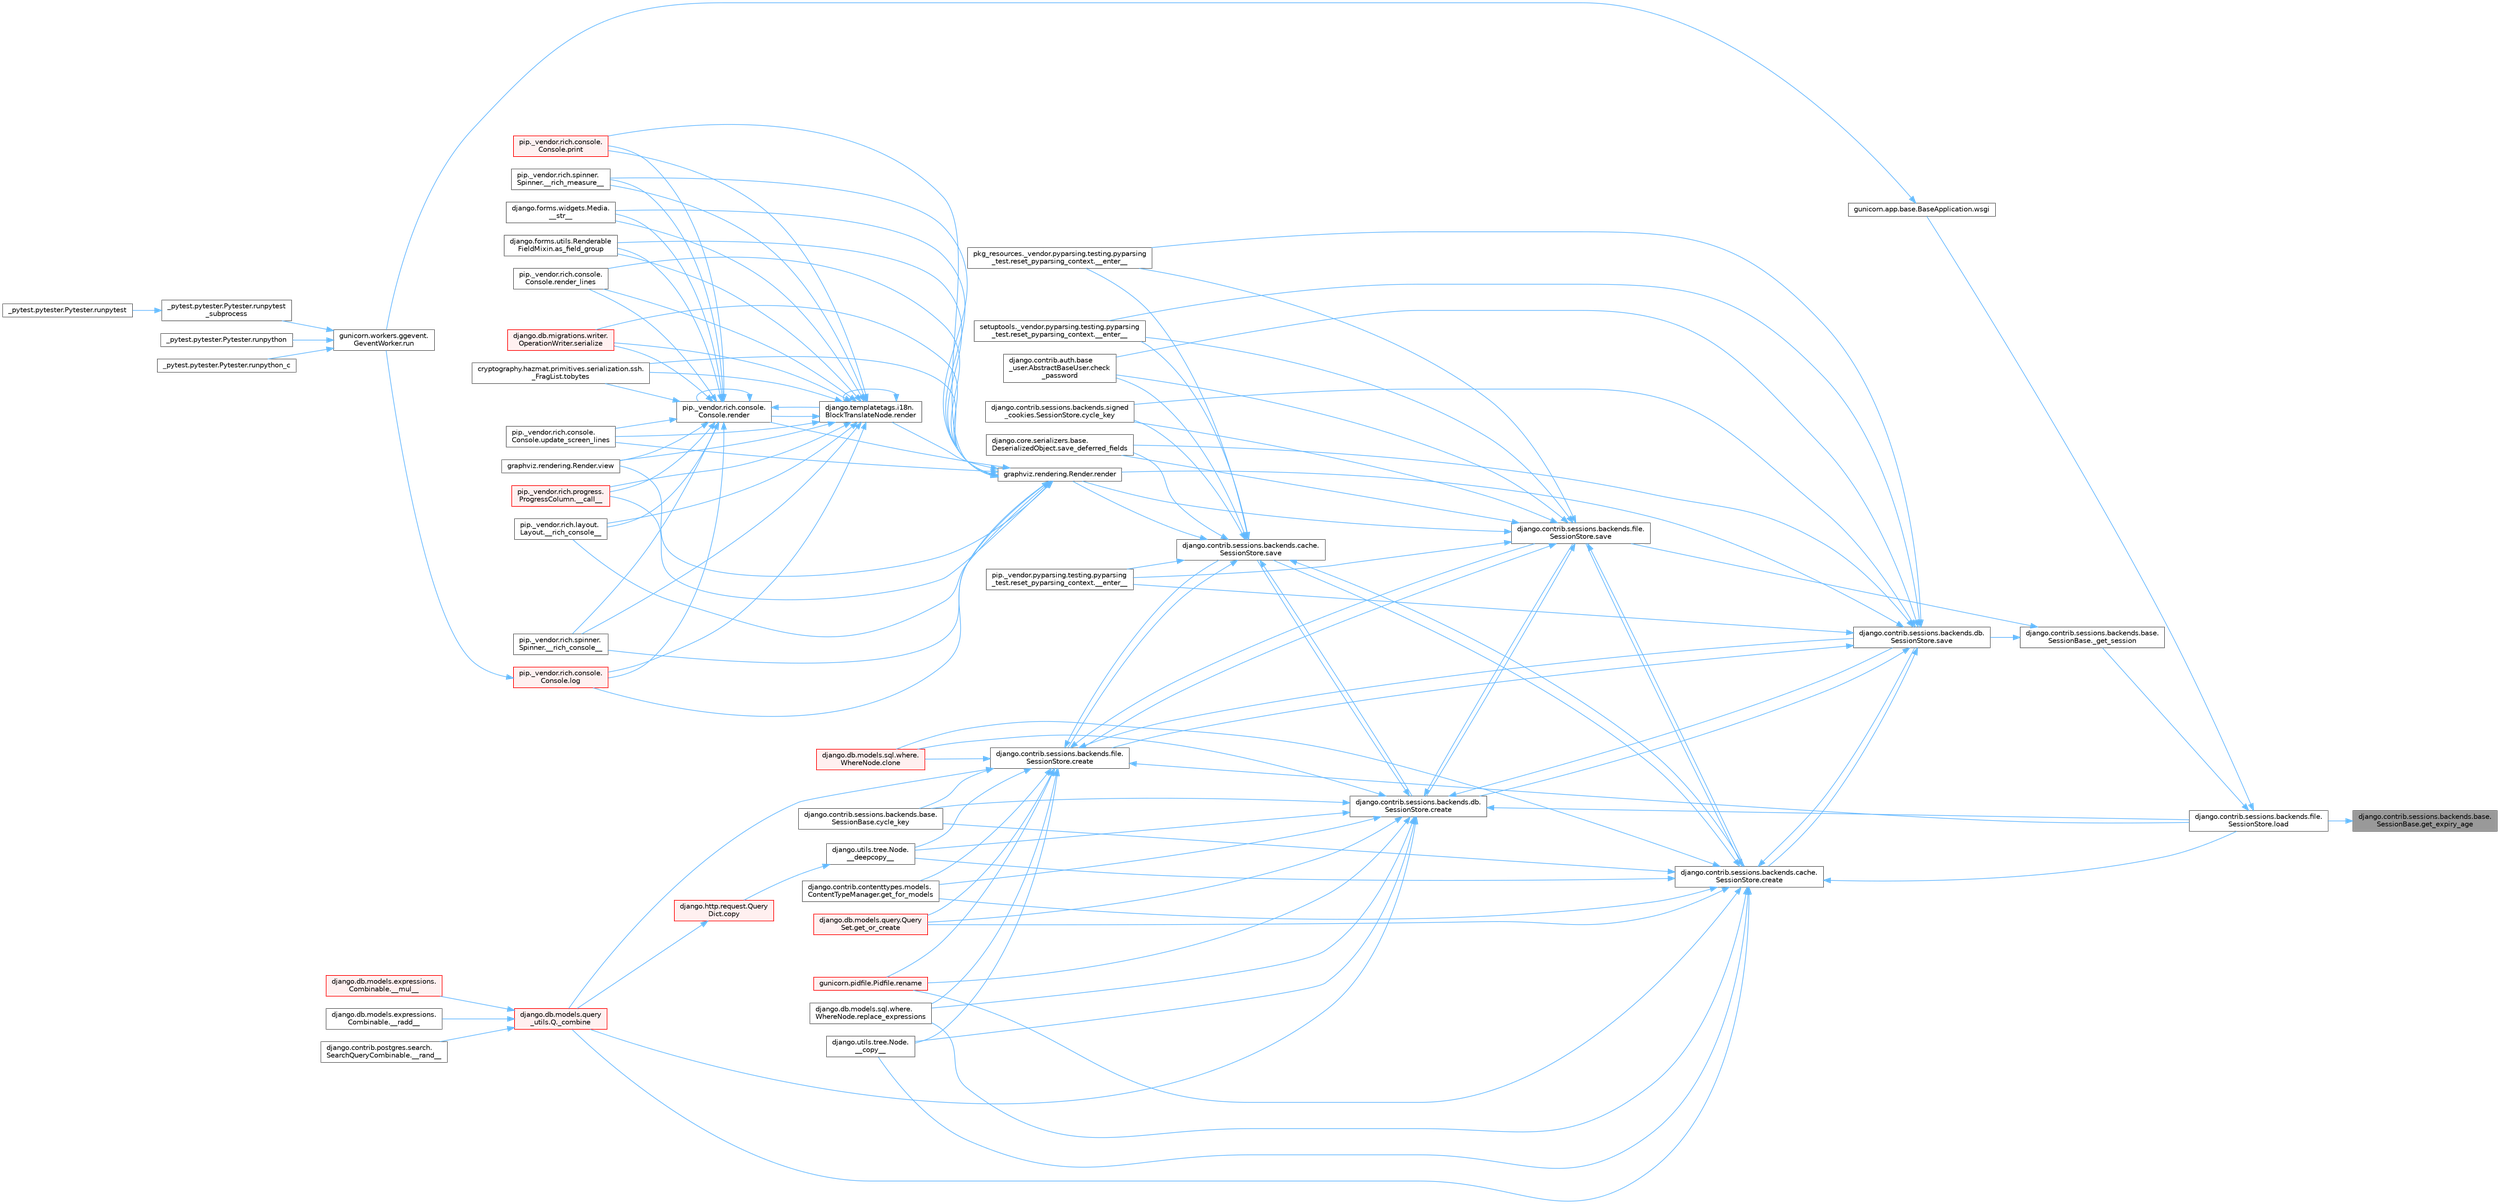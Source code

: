 digraph "django.contrib.sessions.backends.base.SessionBase.get_expiry_age"
{
 // LATEX_PDF_SIZE
  bgcolor="transparent";
  edge [fontname=Helvetica,fontsize=10,labelfontname=Helvetica,labelfontsize=10];
  node [fontname=Helvetica,fontsize=10,shape=box,height=0.2,width=0.4];
  rankdir="RL";
  Node1 [id="Node000001",label="django.contrib.sessions.backends.base.\lSessionBase.get_expiry_age",height=0.2,width=0.4,color="gray40", fillcolor="grey60", style="filled", fontcolor="black",tooltip=" "];
  Node1 -> Node2 [id="edge1_Node000001_Node000002",dir="back",color="steelblue1",style="solid",tooltip=" "];
  Node2 [id="Node000002",label="django.contrib.sessions.backends.file.\lSessionStore.load",height=0.2,width=0.4,color="grey40", fillcolor="white", style="filled",URL="$classdjango_1_1contrib_1_1sessions_1_1backends_1_1file_1_1_session_store.html#a408fa63512306fbaa7bbb62742f0295f",tooltip=" "];
  Node2 -> Node3 [id="edge2_Node000002_Node000003",dir="back",color="steelblue1",style="solid",tooltip=" "];
  Node3 [id="Node000003",label="django.contrib.sessions.backends.base.\lSessionBase._get_session",height=0.2,width=0.4,color="grey40", fillcolor="white", style="filled",URL="$classdjango_1_1contrib_1_1sessions_1_1backends_1_1base_1_1_session_base.html#a3ca0af594cbb5d34f3d4f76c8f90bf4f",tooltip=" "];
  Node3 -> Node4 [id="edge3_Node000003_Node000004",dir="back",color="steelblue1",style="solid",tooltip=" "];
  Node4 [id="Node000004",label="django.contrib.sessions.backends.db.\lSessionStore.save",height=0.2,width=0.4,color="grey40", fillcolor="white", style="filled",URL="$classdjango_1_1contrib_1_1sessions_1_1backends_1_1db_1_1_session_store.html#a68a6b4f159bd3dc969ec80b34c1622af",tooltip=" "];
  Node4 -> Node5 [id="edge4_Node000004_Node000005",dir="back",color="steelblue1",style="solid",tooltip=" "];
  Node5 [id="Node000005",label="pip._vendor.pyparsing.testing.pyparsing\l_test.reset_pyparsing_context.__enter__",height=0.2,width=0.4,color="grey40", fillcolor="white", style="filled",URL="$classpip_1_1__vendor_1_1pyparsing_1_1testing_1_1pyparsing__test_1_1reset__pyparsing__context.html#a3d39d97a0d95a9b46c987e6dff52b7c0",tooltip=" "];
  Node4 -> Node6 [id="edge5_Node000004_Node000006",dir="back",color="steelblue1",style="solid",tooltip=" "];
  Node6 [id="Node000006",label="pkg_resources._vendor.pyparsing.testing.pyparsing\l_test.reset_pyparsing_context.__enter__",height=0.2,width=0.4,color="grey40", fillcolor="white", style="filled",URL="$classpkg__resources_1_1__vendor_1_1pyparsing_1_1testing_1_1pyparsing__test_1_1reset__pyparsing__context.html#a8d8360c033ccc7296fb9323a07cdeb25",tooltip=" "];
  Node4 -> Node7 [id="edge6_Node000004_Node000007",dir="back",color="steelblue1",style="solid",tooltip=" "];
  Node7 [id="Node000007",label="setuptools._vendor.pyparsing.testing.pyparsing\l_test.reset_pyparsing_context.__enter__",height=0.2,width=0.4,color="grey40", fillcolor="white", style="filled",URL="$classsetuptools_1_1__vendor_1_1pyparsing_1_1testing_1_1pyparsing__test_1_1reset__pyparsing__context.html#a436e2ea8355c86505c8cfdae81714c7c",tooltip=" "];
  Node4 -> Node8 [id="edge7_Node000004_Node000008",dir="back",color="steelblue1",style="solid",tooltip=" "];
  Node8 [id="Node000008",label="django.contrib.auth.base\l_user.AbstractBaseUser.check\l_password",height=0.2,width=0.4,color="grey40", fillcolor="white", style="filled",URL="$classdjango_1_1contrib_1_1auth_1_1base__user_1_1_abstract_base_user.html#aaa9bb7fa5353bc1917dbd7f87b63321a",tooltip=" "];
  Node4 -> Node9 [id="edge8_Node000004_Node000009",dir="back",color="steelblue1",style="solid",tooltip=" "];
  Node9 [id="Node000009",label="django.contrib.sessions.backends.cache.\lSessionStore.create",height=0.2,width=0.4,color="grey40", fillcolor="white", style="filled",URL="$classdjango_1_1contrib_1_1sessions_1_1backends_1_1cache_1_1_session_store.html#a38c9efbdb5115fd1820ae198b767c39c",tooltip=" "];
  Node9 -> Node10 [id="edge9_Node000009_Node000010",dir="back",color="steelblue1",style="solid",tooltip=" "];
  Node10 [id="Node000010",label="django.utils.tree.Node.\l__copy__",height=0.2,width=0.4,color="grey40", fillcolor="white", style="filled",URL="$classdjango_1_1utils_1_1tree_1_1_node.html#abae878f6b4500b8b241c23d8fac46e63",tooltip=" "];
  Node9 -> Node11 [id="edge10_Node000009_Node000011",dir="back",color="steelblue1",style="solid",tooltip=" "];
  Node11 [id="Node000011",label="django.utils.tree.Node.\l__deepcopy__",height=0.2,width=0.4,color="grey40", fillcolor="white", style="filled",URL="$classdjango_1_1utils_1_1tree_1_1_node.html#a38840c46ded3963808edbeec90765d6b",tooltip=" "];
  Node11 -> Node12 [id="edge11_Node000011_Node000012",dir="back",color="steelblue1",style="solid",tooltip=" "];
  Node12 [id="Node000012",label="django.http.request.Query\lDict.copy",height=0.2,width=0.4,color="red", fillcolor="#FFF0F0", style="filled",URL="$classdjango_1_1http_1_1request_1_1_query_dict.html#ada9e4956e62868c5587b9ffde7b358b5",tooltip=" "];
  Node12 -> Node154 [id="edge12_Node000012_Node000154",dir="back",color="steelblue1",style="solid",tooltip=" "];
  Node154 [id="Node000154",label="django.db.models.query\l_utils.Q._combine",height=0.2,width=0.4,color="red", fillcolor="#FFF0F0", style="filled",URL="$classdjango_1_1db_1_1models_1_1query__utils_1_1_q.html#ade621b98231b73615e1aa3a726560c55",tooltip=" "];
  Node154 -> Node155 [id="edge13_Node000154_Node000155",dir="back",color="steelblue1",style="solid",tooltip=" "];
  Node155 [id="Node000155",label="django.db.models.expressions.\lCombinable.__mul__",height=0.2,width=0.4,color="red", fillcolor="#FFF0F0", style="filled",URL="$classdjango_1_1db_1_1models_1_1expressions_1_1_combinable.html#a18670e03ec4b2fc0eafb0782602b72ec",tooltip=" "];
  Node154 -> Node159 [id="edge14_Node000154_Node000159",dir="back",color="steelblue1",style="solid",tooltip=" "];
  Node159 [id="Node000159",label="django.db.models.expressions.\lCombinable.__radd__",height=0.2,width=0.4,color="grey40", fillcolor="white", style="filled",URL="$classdjango_1_1db_1_1models_1_1expressions_1_1_combinable.html#a4872efab02abfbe2d20977469210ce25",tooltip=" "];
  Node154 -> Node160 [id="edge15_Node000154_Node000160",dir="back",color="steelblue1",style="solid",tooltip=" "];
  Node160 [id="Node000160",label="django.contrib.postgres.search.\lSearchQueryCombinable.__rand__",height=0.2,width=0.4,color="grey40", fillcolor="white", style="filled",URL="$classdjango_1_1contrib_1_1postgres_1_1search_1_1_search_query_combinable.html#a3d51899b7ac9564232b005aa65bec114",tooltip=" "];
  Node9 -> Node154 [id="edge16_Node000009_Node000154",dir="back",color="steelblue1",style="solid",tooltip=" "];
  Node9 -> Node393 [id="edge17_Node000009_Node000393",dir="back",color="steelblue1",style="solid",tooltip=" "];
  Node393 [id="Node000393",label="django.db.models.sql.where.\lWhereNode.clone",height=0.2,width=0.4,color="red", fillcolor="#FFF0F0", style="filled",URL="$classdjango_1_1db_1_1models_1_1sql_1_1where_1_1_where_node.html#a0faff63950b774ce4ad391ea1f6b6d2c",tooltip=" "];
  Node9 -> Node32 [id="edge18_Node000009_Node000032",dir="back",color="steelblue1",style="solid",tooltip=" "];
  Node32 [id="Node000032",label="django.contrib.sessions.backends.base.\lSessionBase.cycle_key",height=0.2,width=0.4,color="grey40", fillcolor="white", style="filled",URL="$classdjango_1_1contrib_1_1sessions_1_1backends_1_1base_1_1_session_base.html#a6955e9bebe4e5b7d463bccfcf9181016",tooltip=" "];
  Node9 -> Node518 [id="edge19_Node000009_Node000518",dir="back",color="steelblue1",style="solid",tooltip=" "];
  Node518 [id="Node000518",label="django.contrib.contenttypes.models.\lContentTypeManager.get_for_models",height=0.2,width=0.4,color="grey40", fillcolor="white", style="filled",URL="$classdjango_1_1contrib_1_1contenttypes_1_1models_1_1_content_type_manager.html#a541a2e215680799739b6f8c1b19ddda4",tooltip=" "];
  Node9 -> Node519 [id="edge20_Node000009_Node000519",dir="back",color="steelblue1",style="solid",tooltip=" "];
  Node519 [id="Node000519",label="django.db.models.query.Query\lSet.get_or_create",height=0.2,width=0.4,color="red", fillcolor="#FFF0F0", style="filled",URL="$classdjango_1_1db_1_1models_1_1query_1_1_query_set.html#a0f727927ec4d1b9f3087b831cc911c59",tooltip=" "];
  Node9 -> Node2 [id="edge21_Node000009_Node000002",dir="back",color="steelblue1",style="solid",tooltip=" "];
  Node9 -> Node521 [id="edge22_Node000009_Node000521",dir="back",color="steelblue1",style="solid",tooltip=" "];
  Node521 [id="Node000521",label="gunicorn.pidfile.Pidfile.rename",height=0.2,width=0.4,color="red", fillcolor="#FFF0F0", style="filled",URL="$classgunicorn_1_1pidfile_1_1_pidfile.html#af03623bf56b92f594700ba5e5f25bc76",tooltip=" "];
  Node9 -> Node523 [id="edge23_Node000009_Node000523",dir="back",color="steelblue1",style="solid",tooltip=" "];
  Node523 [id="Node000523",label="django.db.models.sql.where.\lWhereNode.replace_expressions",height=0.2,width=0.4,color="grey40", fillcolor="white", style="filled",URL="$classdjango_1_1db_1_1models_1_1sql_1_1where_1_1_where_node.html#a1cc3580a7f4a51605b52ae4a9653b3ac",tooltip=" "];
  Node9 -> Node524 [id="edge24_Node000009_Node000524",dir="back",color="steelblue1",style="solid",tooltip=" "];
  Node524 [id="Node000524",label="django.contrib.sessions.backends.cache.\lSessionStore.save",height=0.2,width=0.4,color="grey40", fillcolor="white", style="filled",URL="$classdjango_1_1contrib_1_1sessions_1_1backends_1_1cache_1_1_session_store.html#a67e81d959c24e3a84b1e755a9a861c53",tooltip=" "];
  Node524 -> Node5 [id="edge25_Node000524_Node000005",dir="back",color="steelblue1",style="solid",tooltip=" "];
  Node524 -> Node6 [id="edge26_Node000524_Node000006",dir="back",color="steelblue1",style="solid",tooltip=" "];
  Node524 -> Node7 [id="edge27_Node000524_Node000007",dir="back",color="steelblue1",style="solid",tooltip=" "];
  Node524 -> Node8 [id="edge28_Node000524_Node000008",dir="back",color="steelblue1",style="solid",tooltip=" "];
  Node524 -> Node9 [id="edge29_Node000524_Node000009",dir="back",color="steelblue1",style="solid",tooltip=" "];
  Node524 -> Node392 [id="edge30_Node000524_Node000392",dir="back",color="steelblue1",style="solid",tooltip=" "];
  Node392 [id="Node000392",label="django.contrib.sessions.backends.db.\lSessionStore.create",height=0.2,width=0.4,color="grey40", fillcolor="white", style="filled",URL="$classdjango_1_1contrib_1_1sessions_1_1backends_1_1db_1_1_session_store.html#a4a98c0168c61e75be58e279660aa6ce4",tooltip=" "];
  Node392 -> Node10 [id="edge31_Node000392_Node000010",dir="back",color="steelblue1",style="solid",tooltip=" "];
  Node392 -> Node11 [id="edge32_Node000392_Node000011",dir="back",color="steelblue1",style="solid",tooltip=" "];
  Node392 -> Node154 [id="edge33_Node000392_Node000154",dir="back",color="steelblue1",style="solid",tooltip=" "];
  Node392 -> Node393 [id="edge34_Node000392_Node000393",dir="back",color="steelblue1",style="solid",tooltip=" "];
  Node392 -> Node32 [id="edge35_Node000392_Node000032",dir="back",color="steelblue1",style="solid",tooltip=" "];
  Node392 -> Node518 [id="edge36_Node000392_Node000518",dir="back",color="steelblue1",style="solid",tooltip=" "];
  Node392 -> Node519 [id="edge37_Node000392_Node000519",dir="back",color="steelblue1",style="solid",tooltip=" "];
  Node392 -> Node2 [id="edge38_Node000392_Node000002",dir="back",color="steelblue1",style="solid",tooltip=" "];
  Node392 -> Node521 [id="edge39_Node000392_Node000521",dir="back",color="steelblue1",style="solid",tooltip=" "];
  Node392 -> Node523 [id="edge40_Node000392_Node000523",dir="back",color="steelblue1",style="solid",tooltip=" "];
  Node392 -> Node524 [id="edge41_Node000392_Node000524",dir="back",color="steelblue1",style="solid",tooltip=" "];
  Node392 -> Node4 [id="edge42_Node000392_Node000004",dir="back",color="steelblue1",style="solid",tooltip=" "];
  Node392 -> Node1116 [id="edge43_Node000392_Node001116",dir="back",color="steelblue1",style="solid",tooltip=" "];
  Node1116 [id="Node001116",label="django.contrib.sessions.backends.file.\lSessionStore.save",height=0.2,width=0.4,color="grey40", fillcolor="white", style="filled",URL="$classdjango_1_1contrib_1_1sessions_1_1backends_1_1file_1_1_session_store.html#af170f9c112376eb1627509287bf9620f",tooltip=" "];
  Node1116 -> Node5 [id="edge44_Node001116_Node000005",dir="back",color="steelblue1",style="solid",tooltip=" "];
  Node1116 -> Node6 [id="edge45_Node001116_Node000006",dir="back",color="steelblue1",style="solid",tooltip=" "];
  Node1116 -> Node7 [id="edge46_Node001116_Node000007",dir="back",color="steelblue1",style="solid",tooltip=" "];
  Node1116 -> Node8 [id="edge47_Node001116_Node000008",dir="back",color="steelblue1",style="solid",tooltip=" "];
  Node1116 -> Node9 [id="edge48_Node001116_Node000009",dir="back",color="steelblue1",style="solid",tooltip=" "];
  Node1116 -> Node392 [id="edge49_Node001116_Node000392",dir="back",color="steelblue1",style="solid",tooltip=" "];
  Node1116 -> Node517 [id="edge50_Node001116_Node000517",dir="back",color="steelblue1",style="solid",tooltip=" "];
  Node517 [id="Node000517",label="django.contrib.sessions.backends.file.\lSessionStore.create",height=0.2,width=0.4,color="grey40", fillcolor="white", style="filled",URL="$classdjango_1_1contrib_1_1sessions_1_1backends_1_1file_1_1_session_store.html#a6624db6a37dfff490f837047e0a60dda",tooltip=" "];
  Node517 -> Node10 [id="edge51_Node000517_Node000010",dir="back",color="steelblue1",style="solid",tooltip=" "];
  Node517 -> Node11 [id="edge52_Node000517_Node000011",dir="back",color="steelblue1",style="solid",tooltip=" "];
  Node517 -> Node154 [id="edge53_Node000517_Node000154",dir="back",color="steelblue1",style="solid",tooltip=" "];
  Node517 -> Node393 [id="edge54_Node000517_Node000393",dir="back",color="steelblue1",style="solid",tooltip=" "];
  Node517 -> Node32 [id="edge55_Node000517_Node000032",dir="back",color="steelblue1",style="solid",tooltip=" "];
  Node517 -> Node518 [id="edge56_Node000517_Node000518",dir="back",color="steelblue1",style="solid",tooltip=" "];
  Node517 -> Node519 [id="edge57_Node000517_Node000519",dir="back",color="steelblue1",style="solid",tooltip=" "];
  Node517 -> Node2 [id="edge58_Node000517_Node000002",dir="back",color="steelblue1",style="solid",tooltip=" "];
  Node517 -> Node521 [id="edge59_Node000517_Node000521",dir="back",color="steelblue1",style="solid",tooltip=" "];
  Node517 -> Node523 [id="edge60_Node000517_Node000523",dir="back",color="steelblue1",style="solid",tooltip=" "];
  Node517 -> Node524 [id="edge61_Node000517_Node000524",dir="back",color="steelblue1",style="solid",tooltip=" "];
  Node517 -> Node4 [id="edge62_Node000517_Node000004",dir="back",color="steelblue1",style="solid",tooltip=" "];
  Node517 -> Node1116 [id="edge63_Node000517_Node001116",dir="back",color="steelblue1",style="solid",tooltip=" "];
  Node1116 -> Node525 [id="edge64_Node001116_Node000525",dir="back",color="steelblue1",style="solid",tooltip=" "];
  Node525 [id="Node000525",label="django.contrib.sessions.backends.signed\l_cookies.SessionStore.cycle_key",height=0.2,width=0.4,color="grey40", fillcolor="white", style="filled",URL="$classdjango_1_1contrib_1_1sessions_1_1backends_1_1signed__cookies_1_1_session_store.html#abf8e71313b847459c30f19e691c25a93",tooltip=" "];
  Node1116 -> Node526 [id="edge65_Node001116_Node000526",dir="back",color="steelblue1",style="solid",tooltip=" "];
  Node526 [id="Node000526",label="graphviz.rendering.Render.render",height=0.2,width=0.4,color="grey40", fillcolor="white", style="filled",URL="$classgraphviz_1_1rendering_1_1_render.html#a0249d6538d64a6b59b1bed64d4636456",tooltip=" "];
  Node526 -> Node407 [id="edge66_Node000526_Node000407",dir="back",color="steelblue1",style="solid",tooltip=" "];
  Node407 [id="Node000407",label="pip._vendor.rich.progress.\lProgressColumn.__call__",height=0.2,width=0.4,color="red", fillcolor="#FFF0F0", style="filled",URL="$classpip_1_1__vendor_1_1rich_1_1progress_1_1_progress_column.html#ae0c399be74222f949edb0fa5324cf6ea",tooltip=" "];
  Node526 -> Node408 [id="edge67_Node000526_Node000408",dir="back",color="steelblue1",style="solid",tooltip=" "];
  Node408 [id="Node000408",label="pip._vendor.rich.layout.\lLayout.__rich_console__",height=0.2,width=0.4,color="grey40", fillcolor="white", style="filled",URL="$classpip_1_1__vendor_1_1rich_1_1layout_1_1_layout.html#ac39cb3d17d2b0324ee1b0dada41a3ebd",tooltip=" "];
  Node526 -> Node409 [id="edge68_Node000526_Node000409",dir="back",color="steelblue1",style="solid",tooltip=" "];
  Node409 [id="Node000409",label="pip._vendor.rich.spinner.\lSpinner.__rich_console__",height=0.2,width=0.4,color="grey40", fillcolor="white", style="filled",URL="$classpip_1_1__vendor_1_1rich_1_1spinner_1_1_spinner.html#a6883d8dced19ac48d4dfc74f776357fd",tooltip=" "];
  Node526 -> Node410 [id="edge69_Node000526_Node000410",dir="back",color="steelblue1",style="solid",tooltip=" "];
  Node410 [id="Node000410",label="pip._vendor.rich.spinner.\lSpinner.__rich_measure__",height=0.2,width=0.4,color="grey40", fillcolor="white", style="filled",URL="$classpip_1_1__vendor_1_1rich_1_1spinner_1_1_spinner.html#a89745682c823c44a31bae8e8d07869f5",tooltip=" "];
  Node526 -> Node411 [id="edge70_Node000526_Node000411",dir="back",color="steelblue1",style="solid",tooltip=" "];
  Node411 [id="Node000411",label="django.forms.widgets.Media.\l__str__",height=0.2,width=0.4,color="grey40", fillcolor="white", style="filled",URL="$classdjango_1_1forms_1_1widgets_1_1_media.html#ae1651710548a7d9f14f036d035012d21",tooltip=" "];
  Node526 -> Node412 [id="edge71_Node000526_Node000412",dir="back",color="steelblue1",style="solid",tooltip=" "];
  Node412 [id="Node000412",label="django.forms.utils.Renderable\lFieldMixin.as_field_group",height=0.2,width=0.4,color="grey40", fillcolor="white", style="filled",URL="$classdjango_1_1forms_1_1utils_1_1_renderable_field_mixin.html#a1e9a1b4f790ea694431554267fd5d74c",tooltip=" "];
  Node526 -> Node413 [id="edge72_Node000526_Node000413",dir="back",color="steelblue1",style="solid",tooltip=" "];
  Node413 [id="Node000413",label="pip._vendor.rich.console.\lConsole.log",height=0.2,width=0.4,color="red", fillcolor="#FFF0F0", style="filled",URL="$classpip_1_1__vendor_1_1rich_1_1console_1_1_console.html#af9c77e39f9413fc2b134c60cfa23b0f1",tooltip=" "];
  Node413 -> Node300 [id="edge73_Node000413_Node000300",dir="back",color="steelblue1",style="solid",tooltip=" "];
  Node300 [id="Node000300",label="gunicorn.workers.ggevent.\lGeventWorker.run",height=0.2,width=0.4,color="grey40", fillcolor="white", style="filled",URL="$classgunicorn_1_1workers_1_1ggevent_1_1_gevent_worker.html#a0d8ffe6d6db44cfe8310ccf5643506ee",tooltip=" "];
  Node300 -> Node105 [id="edge74_Node000300_Node000105",dir="back",color="steelblue1",style="solid",tooltip=" "];
  Node105 [id="Node000105",label="_pytest.pytester.Pytester.runpytest\l_subprocess",height=0.2,width=0.4,color="grey40", fillcolor="white", style="filled",URL="$class__pytest_1_1pytester_1_1_pytester.html#a59323c6d6a1469a1206f1c0b8fce99c9",tooltip=" "];
  Node105 -> Node106 [id="edge75_Node000105_Node000106",dir="back",color="steelblue1",style="solid",tooltip=" "];
  Node106 [id="Node000106",label="_pytest.pytester.Pytester.runpytest",height=0.2,width=0.4,color="grey40", fillcolor="white", style="filled",URL="$class__pytest_1_1pytester_1_1_pytester.html#a2765db48ffe1b8853581d711ff43a87b",tooltip=" "];
  Node300 -> Node107 [id="edge76_Node000300_Node000107",dir="back",color="steelblue1",style="solid",tooltip=" "];
  Node107 [id="Node000107",label="_pytest.pytester.Pytester.runpython",height=0.2,width=0.4,color="grey40", fillcolor="white", style="filled",URL="$class__pytest_1_1pytester_1_1_pytester.html#a4e0c539507f15fd333cf618faf9687ef",tooltip=" "];
  Node300 -> Node108 [id="edge77_Node000300_Node000108",dir="back",color="steelblue1",style="solid",tooltip=" "];
  Node108 [id="Node000108",label="_pytest.pytester.Pytester.runpython_c",height=0.2,width=0.4,color="grey40", fillcolor="white", style="filled",URL="$class__pytest_1_1pytester_1_1_pytester.html#aea789acfe206d9c40d9a6bf54a337f2a",tooltip=" "];
  Node526 -> Node527 [id="edge78_Node000526_Node000527",dir="back",color="steelblue1",style="solid",tooltip=" "];
  Node527 [id="Node000527",label="pip._vendor.rich.console.\lConsole.print",height=0.2,width=0.4,color="red", fillcolor="#FFF0F0", style="filled",URL="$classpip_1_1__vendor_1_1rich_1_1console_1_1_console.html#af954370cdbb49236b597f2c11064549d",tooltip=" "];
  Node526 -> Node852 [id="edge79_Node000526_Node000852",dir="back",color="steelblue1",style="solid",tooltip=" "];
  Node852 [id="Node000852",label="django.templatetags.i18n.\lBlockTranslateNode.render",height=0.2,width=0.4,color="grey40", fillcolor="white", style="filled",URL="$classdjango_1_1templatetags_1_1i18n_1_1_block_translate_node.html#aaf05bebfd02c1c4b676387ada0357832",tooltip=" "];
  Node852 -> Node407 [id="edge80_Node000852_Node000407",dir="back",color="steelblue1",style="solid",tooltip=" "];
  Node852 -> Node408 [id="edge81_Node000852_Node000408",dir="back",color="steelblue1",style="solid",tooltip=" "];
  Node852 -> Node409 [id="edge82_Node000852_Node000409",dir="back",color="steelblue1",style="solid",tooltip=" "];
  Node852 -> Node410 [id="edge83_Node000852_Node000410",dir="back",color="steelblue1",style="solid",tooltip=" "];
  Node852 -> Node411 [id="edge84_Node000852_Node000411",dir="back",color="steelblue1",style="solid",tooltip=" "];
  Node852 -> Node412 [id="edge85_Node000852_Node000412",dir="back",color="steelblue1",style="solid",tooltip=" "];
  Node852 -> Node413 [id="edge86_Node000852_Node000413",dir="back",color="steelblue1",style="solid",tooltip=" "];
  Node852 -> Node527 [id="edge87_Node000852_Node000527",dir="back",color="steelblue1",style="solid",tooltip=" "];
  Node852 -> Node852 [id="edge88_Node000852_Node000852",dir="back",color="steelblue1",style="solid",tooltip=" "];
  Node852 -> Node853 [id="edge89_Node000852_Node000853",dir="back",color="steelblue1",style="solid",tooltip=" "];
  Node853 [id="Node000853",label="pip._vendor.rich.console.\lConsole.render",height=0.2,width=0.4,color="grey40", fillcolor="white", style="filled",URL="$classpip_1_1__vendor_1_1rich_1_1console_1_1_console.html#a9551b8254c573105adde80622393a938",tooltip=" "];
  Node853 -> Node407 [id="edge90_Node000853_Node000407",dir="back",color="steelblue1",style="solid",tooltip=" "];
  Node853 -> Node408 [id="edge91_Node000853_Node000408",dir="back",color="steelblue1",style="solid",tooltip=" "];
  Node853 -> Node409 [id="edge92_Node000853_Node000409",dir="back",color="steelblue1",style="solid",tooltip=" "];
  Node853 -> Node410 [id="edge93_Node000853_Node000410",dir="back",color="steelblue1",style="solid",tooltip=" "];
  Node853 -> Node411 [id="edge94_Node000853_Node000411",dir="back",color="steelblue1",style="solid",tooltip=" "];
  Node853 -> Node412 [id="edge95_Node000853_Node000412",dir="back",color="steelblue1",style="solid",tooltip=" "];
  Node853 -> Node413 [id="edge96_Node000853_Node000413",dir="back",color="steelblue1",style="solid",tooltip=" "];
  Node853 -> Node527 [id="edge97_Node000853_Node000527",dir="back",color="steelblue1",style="solid",tooltip=" "];
  Node853 -> Node852 [id="edge98_Node000853_Node000852",dir="back",color="steelblue1",style="solid",tooltip=" "];
  Node853 -> Node853 [id="edge99_Node000853_Node000853",dir="back",color="steelblue1",style="solid",tooltip=" "];
  Node853 -> Node854 [id="edge100_Node000853_Node000854",dir="back",color="steelblue1",style="solid",tooltip=" "];
  Node854 [id="Node000854",label="pip._vendor.rich.console.\lConsole.render_lines",height=0.2,width=0.4,color="grey40", fillcolor="white", style="filled",URL="$classpip_1_1__vendor_1_1rich_1_1console_1_1_console.html#a5818808a49db20c5bee6986425f96f14",tooltip=" "];
  Node853 -> Node855 [id="edge101_Node000853_Node000855",dir="back",color="steelblue1",style="solid",tooltip=" "];
  Node855 [id="Node000855",label="django.db.migrations.writer.\lOperationWriter.serialize",height=0.2,width=0.4,color="red", fillcolor="#FFF0F0", style="filled",URL="$classdjango_1_1db_1_1migrations_1_1writer_1_1_operation_writer.html#a866e8d13e1c54a35d74e9a6b0383b2f8",tooltip=" "];
  Node853 -> Node1197 [id="edge102_Node000853_Node001197",dir="back",color="steelblue1",style="solid",tooltip=" "];
  Node1197 [id="Node001197",label="cryptography.hazmat.primitives.serialization.ssh.\l_FragList.tobytes",height=0.2,width=0.4,color="grey40", fillcolor="white", style="filled",URL="$classcryptography_1_1hazmat_1_1primitives_1_1serialization_1_1ssh_1_1___frag_list.html#a195dd4e7c741624829a13af53fa3de38",tooltip=" "];
  Node853 -> Node1198 [id="edge103_Node000853_Node001198",dir="back",color="steelblue1",style="solid",tooltip=" "];
  Node1198 [id="Node001198",label="pip._vendor.rich.console.\lConsole.update_screen_lines",height=0.2,width=0.4,color="grey40", fillcolor="white", style="filled",URL="$classpip_1_1__vendor_1_1rich_1_1console_1_1_console.html#a21cfe5af86ec7533f23d45fe2969817e",tooltip=" "];
  Node853 -> Node1199 [id="edge104_Node000853_Node001199",dir="back",color="steelblue1",style="solid",tooltip=" "];
  Node1199 [id="Node001199",label="graphviz.rendering.Render.view",height=0.2,width=0.4,color="grey40", fillcolor="white", style="filled",URL="$classgraphviz_1_1rendering_1_1_render.html#a53169c422996b9a7e92b5580c13914e2",tooltip=" "];
  Node852 -> Node854 [id="edge105_Node000852_Node000854",dir="back",color="steelblue1",style="solid",tooltip=" "];
  Node852 -> Node855 [id="edge106_Node000852_Node000855",dir="back",color="steelblue1",style="solid",tooltip=" "];
  Node852 -> Node1197 [id="edge107_Node000852_Node001197",dir="back",color="steelblue1",style="solid",tooltip=" "];
  Node852 -> Node1198 [id="edge108_Node000852_Node001198",dir="back",color="steelblue1",style="solid",tooltip=" "];
  Node852 -> Node1199 [id="edge109_Node000852_Node001199",dir="back",color="steelblue1",style="solid",tooltip=" "];
  Node526 -> Node853 [id="edge110_Node000526_Node000853",dir="back",color="steelblue1",style="solid",tooltip=" "];
  Node526 -> Node854 [id="edge111_Node000526_Node000854",dir="back",color="steelblue1",style="solid",tooltip=" "];
  Node526 -> Node855 [id="edge112_Node000526_Node000855",dir="back",color="steelblue1",style="solid",tooltip=" "];
  Node526 -> Node1197 [id="edge113_Node000526_Node001197",dir="back",color="steelblue1",style="solid",tooltip=" "];
  Node526 -> Node1198 [id="edge114_Node000526_Node001198",dir="back",color="steelblue1",style="solid",tooltip=" "];
  Node526 -> Node1199 [id="edge115_Node000526_Node001199",dir="back",color="steelblue1",style="solid",tooltip=" "];
  Node1116 -> Node1117 [id="edge116_Node001116_Node001117",dir="back",color="steelblue1",style="solid",tooltip=" "];
  Node1117 [id="Node001117",label="django.core.serializers.base.\lDeserializedObject.save_deferred_fields",height=0.2,width=0.4,color="grey40", fillcolor="white", style="filled",URL="$classdjango_1_1core_1_1serializers_1_1base_1_1_deserialized_object.html#a2fd4269d14e2f58fda59335c79a582f5",tooltip=" "];
  Node524 -> Node517 [id="edge117_Node000524_Node000517",dir="back",color="steelblue1",style="solid",tooltip=" "];
  Node524 -> Node525 [id="edge118_Node000524_Node000525",dir="back",color="steelblue1",style="solid",tooltip=" "];
  Node524 -> Node526 [id="edge119_Node000524_Node000526",dir="back",color="steelblue1",style="solid",tooltip=" "];
  Node524 -> Node1117 [id="edge120_Node000524_Node001117",dir="back",color="steelblue1",style="solid",tooltip=" "];
  Node9 -> Node4 [id="edge121_Node000009_Node000004",dir="back",color="steelblue1",style="solid",tooltip=" "];
  Node9 -> Node1116 [id="edge122_Node000009_Node001116",dir="back",color="steelblue1",style="solid",tooltip=" "];
  Node4 -> Node392 [id="edge123_Node000004_Node000392",dir="back",color="steelblue1",style="solid",tooltip=" "];
  Node4 -> Node517 [id="edge124_Node000004_Node000517",dir="back",color="steelblue1",style="solid",tooltip=" "];
  Node4 -> Node525 [id="edge125_Node000004_Node000525",dir="back",color="steelblue1",style="solid",tooltip=" "];
  Node4 -> Node526 [id="edge126_Node000004_Node000526",dir="back",color="steelblue1",style="solid",tooltip=" "];
  Node4 -> Node1117 [id="edge127_Node000004_Node001117",dir="back",color="steelblue1",style="solid",tooltip=" "];
  Node3 -> Node1116 [id="edge128_Node000003_Node001116",dir="back",color="steelblue1",style="solid",tooltip=" "];
  Node2 -> Node299 [id="edge129_Node000002_Node000299",dir="back",color="steelblue1",style="solid",tooltip=" "];
  Node299 [id="Node000299",label="gunicorn.app.base.BaseApplication.wsgi",height=0.2,width=0.4,color="grey40", fillcolor="white", style="filled",URL="$classgunicorn_1_1app_1_1base_1_1_base_application.html#a18ae24b2d0d44fb694b9f2b0cdffa670",tooltip=" "];
  Node299 -> Node300 [id="edge130_Node000299_Node000300",dir="back",color="steelblue1",style="solid",tooltip=" "];
}
